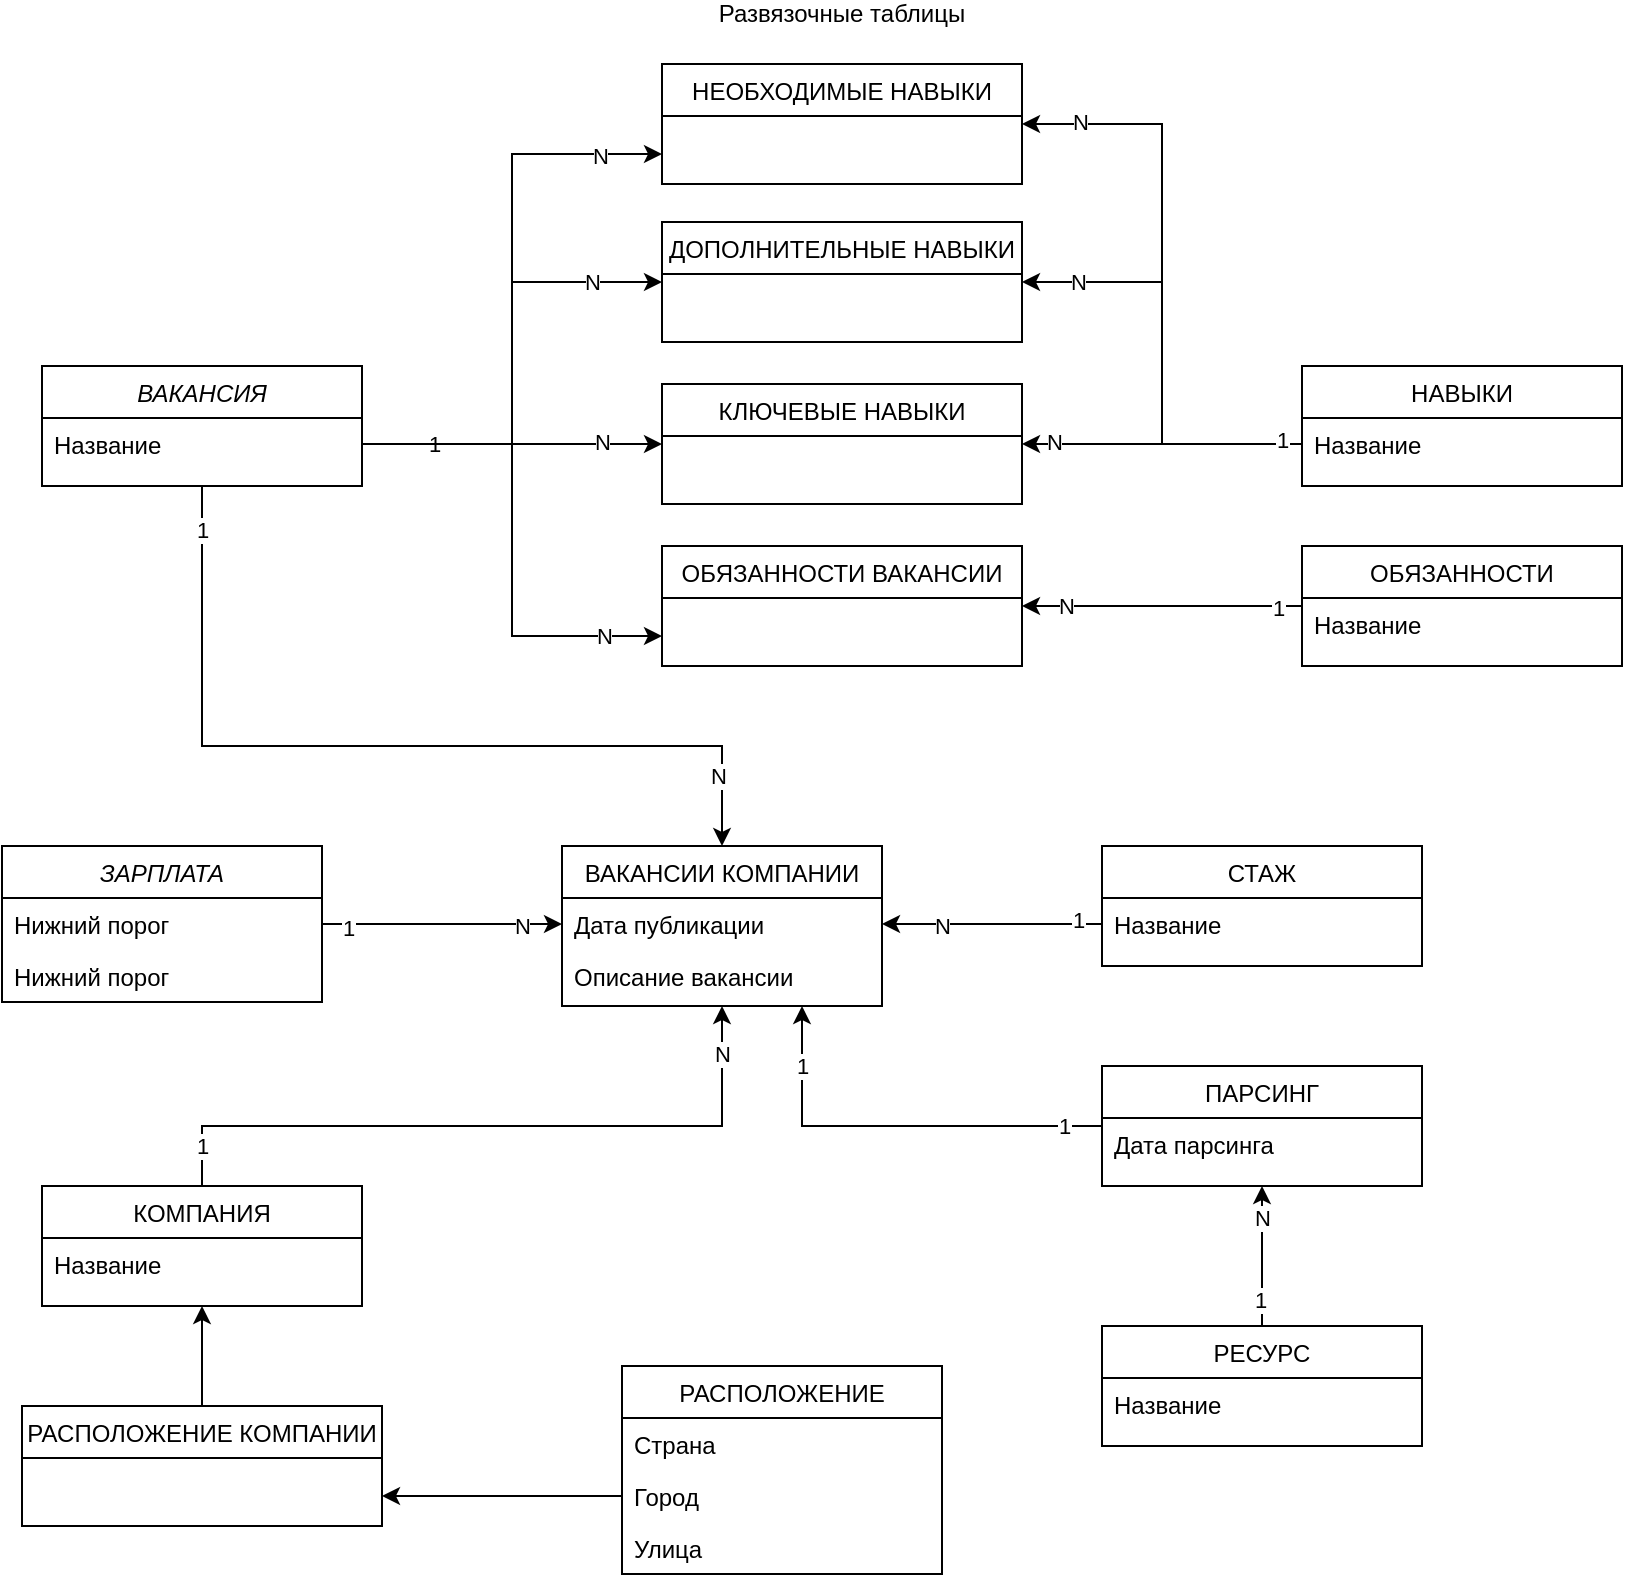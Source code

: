 <mxfile version="13.9.9" type="device"><diagram id="C5RBs43oDa-KdzZeNtuy" name="Page-1"><mxGraphModel dx="1326" dy="1967" grid="1" gridSize="10" guides="1" tooltips="1" connect="1" arrows="1" fold="1" page="1" pageScale="1" pageWidth="827" pageHeight="1169" math="0" shadow="0"><root><mxCell id="WIyWlLk6GJQsqaUBKTNV-0"/><mxCell id="WIyWlLk6GJQsqaUBKTNV-1" parent="WIyWlLk6GJQsqaUBKTNV-0"/><mxCell id="1exLnUu9KMuzLA41nTvj-34" style="edgeStyle=orthogonalEdgeStyle;rounded=0;orthogonalLoop=1;jettySize=auto;html=1;exitX=0.5;exitY=1;exitDx=0;exitDy=0;entryX=0.5;entryY=0;entryDx=0;entryDy=0;" parent="WIyWlLk6GJQsqaUBKTNV-1" source="zkfFHV4jXpPFQw0GAbJ--0" target="1exLnUu9KMuzLA41nTvj-26" edge="1"><mxGeometry relative="1" as="geometry"><Array as="points"><mxPoint x="180" y="310"/><mxPoint x="440" y="310"/></Array></mxGeometry></mxCell><mxCell id="1exLnUu9KMuzLA41nTvj-35" value="1" style="edgeLabel;html=1;align=center;verticalAlign=middle;resizable=0;points=[];" parent="1exLnUu9KMuzLA41nTvj-34" vertex="1" connectable="0"><mxGeometry x="-0.9" relative="1" as="geometry"><mxPoint as="offset"/></mxGeometry></mxCell><mxCell id="1exLnUu9KMuzLA41nTvj-36" value="N" style="edgeLabel;html=1;align=center;verticalAlign=middle;resizable=0;points=[];" parent="1exLnUu9KMuzLA41nTvj-34" vertex="1" connectable="0"><mxGeometry x="0.841" y="-2" relative="1" as="geometry"><mxPoint as="offset"/></mxGeometry></mxCell><mxCell id="zkfFHV4jXpPFQw0GAbJ--0" value="ВАКАНСИЯ" style="swimlane;fontStyle=2;align=center;verticalAlign=top;childLayout=stackLayout;horizontal=1;startSize=26;horizontalStack=0;resizeParent=1;resizeLast=0;collapsible=1;marginBottom=0;rounded=0;shadow=0;strokeWidth=1;" parent="WIyWlLk6GJQsqaUBKTNV-1" vertex="1"><mxGeometry x="100" y="120" width="160" height="60" as="geometry"><mxRectangle x="230" y="140" width="160" height="26" as="alternateBounds"/></mxGeometry></mxCell><mxCell id="zkfFHV4jXpPFQw0GAbJ--1" value="Название" style="text;align=left;verticalAlign=top;spacingLeft=4;spacingRight=4;overflow=hidden;rotatable=0;points=[[0,0.5],[1,0.5]];portConstraint=eastwest;" parent="zkfFHV4jXpPFQw0GAbJ--0" vertex="1"><mxGeometry y="26" width="160" height="26" as="geometry"/></mxCell><mxCell id="1exLnUu9KMuzLA41nTvj-31" style="edgeStyle=orthogonalEdgeStyle;rounded=0;orthogonalLoop=1;jettySize=auto;html=1;exitX=0.5;exitY=0;exitDx=0;exitDy=0;entryX=0.5;entryY=1;entryDx=0;entryDy=0;" parent="WIyWlLk6GJQsqaUBKTNV-1" source="zkfFHV4jXpPFQw0GAbJ--6" target="1exLnUu9KMuzLA41nTvj-26" edge="1"><mxGeometry relative="1" as="geometry"><Array as="points"><mxPoint x="180" y="500"/><mxPoint x="440" y="500"/></Array></mxGeometry></mxCell><mxCell id="1exLnUu9KMuzLA41nTvj-32" value="1" style="edgeLabel;html=1;align=center;verticalAlign=middle;resizable=0;points=[];" parent="1exLnUu9KMuzLA41nTvj-31" vertex="1" connectable="0"><mxGeometry x="-0.931" relative="1" as="geometry"><mxPoint y="-8" as="offset"/></mxGeometry></mxCell><mxCell id="1exLnUu9KMuzLA41nTvj-33" value="N" style="edgeLabel;html=1;align=center;verticalAlign=middle;resizable=0;points=[];" parent="1exLnUu9KMuzLA41nTvj-31" vertex="1" connectable="0"><mxGeometry x="0.787" relative="1" as="geometry"><mxPoint y="-14" as="offset"/></mxGeometry></mxCell><mxCell id="zkfFHV4jXpPFQw0GAbJ--6" value="КОМПАНИЯ" style="swimlane;fontStyle=0;align=center;verticalAlign=top;childLayout=stackLayout;horizontal=1;startSize=26;horizontalStack=0;resizeParent=1;resizeLast=0;collapsible=1;marginBottom=0;rounded=0;shadow=0;strokeWidth=1;" parent="WIyWlLk6GJQsqaUBKTNV-1" vertex="1"><mxGeometry x="100" y="530" width="160" height="60" as="geometry"><mxRectangle x="130" y="380" width="160" height="26" as="alternateBounds"/></mxGeometry></mxCell><mxCell id="zkfFHV4jXpPFQw0GAbJ--7" value="Название" style="text;align=left;verticalAlign=top;spacingLeft=4;spacingRight=4;overflow=hidden;rotatable=0;points=[[0,0.5],[1,0.5]];portConstraint=eastwest;" parent="zkfFHV4jXpPFQw0GAbJ--6" vertex="1"><mxGeometry y="26" width="160" height="26" as="geometry"/></mxCell><mxCell id="zkfFHV4jXpPFQw0GAbJ--13" value="РАСПОЛОЖЕНИЕ" style="swimlane;fontStyle=0;align=center;verticalAlign=top;childLayout=stackLayout;horizontal=1;startSize=26;horizontalStack=0;resizeParent=1;resizeLast=0;collapsible=1;marginBottom=0;rounded=0;shadow=0;strokeWidth=1;" parent="WIyWlLk6GJQsqaUBKTNV-1" vertex="1"><mxGeometry x="390" y="620" width="160" height="104" as="geometry"><mxRectangle x="340" y="380" width="170" height="26" as="alternateBounds"/></mxGeometry></mxCell><mxCell id="zkfFHV4jXpPFQw0GAbJ--14" value="Страна" style="text;align=left;verticalAlign=top;spacingLeft=4;spacingRight=4;overflow=hidden;rotatable=0;points=[[0,0.5],[1,0.5]];portConstraint=eastwest;" parent="zkfFHV4jXpPFQw0GAbJ--13" vertex="1"><mxGeometry y="26" width="160" height="26" as="geometry"/></mxCell><mxCell id="1exLnUu9KMuzLA41nTvj-11" value="Город" style="text;align=left;verticalAlign=top;spacingLeft=4;spacingRight=4;overflow=hidden;rotatable=0;points=[[0,0.5],[1,0.5]];portConstraint=eastwest;" parent="zkfFHV4jXpPFQw0GAbJ--13" vertex="1"><mxGeometry y="52" width="160" height="26" as="geometry"/></mxCell><mxCell id="1exLnUu9KMuzLA41nTvj-12" value="Улица" style="text;align=left;verticalAlign=top;spacingLeft=4;spacingRight=4;overflow=hidden;rotatable=0;points=[[0,0.5],[1,0.5]];portConstraint=eastwest;" parent="zkfFHV4jXpPFQw0GAbJ--13" vertex="1"><mxGeometry y="78" width="160" height="26" as="geometry"/></mxCell><mxCell id="zkfFHV4jXpPFQw0GAbJ--17" value="НАВЫКИ" style="swimlane;fontStyle=0;align=center;verticalAlign=top;childLayout=stackLayout;horizontal=1;startSize=26;horizontalStack=0;resizeParent=1;resizeLast=0;collapsible=1;marginBottom=0;rounded=0;shadow=0;strokeWidth=1;" parent="WIyWlLk6GJQsqaUBKTNV-1" vertex="1"><mxGeometry x="730" y="120" width="160" height="60" as="geometry"><mxRectangle x="550" y="140" width="160" height="26" as="alternateBounds"/></mxGeometry></mxCell><mxCell id="zkfFHV4jXpPFQw0GAbJ--18" value="Название" style="text;align=left;verticalAlign=top;spacingLeft=4;spacingRight=4;overflow=hidden;rotatable=0;points=[[0,0.5],[1,0.5]];portConstraint=eastwest;" parent="zkfFHV4jXpPFQw0GAbJ--17" vertex="1"><mxGeometry y="26" width="160" height="26" as="geometry"/></mxCell><mxCell id="1exLnUu9KMuzLA41nTvj-0" value="НЕОБХОДИМЫЕ НАВЫКИ" style="swimlane;fontStyle=0;align=center;verticalAlign=top;childLayout=stackLayout;horizontal=1;startSize=26;horizontalStack=0;resizeParent=1;resizeLast=0;collapsible=1;marginBottom=0;rounded=0;shadow=0;strokeWidth=1;" parent="WIyWlLk6GJQsqaUBKTNV-1" vertex="1"><mxGeometry x="410" y="-31" width="180" height="60" as="geometry"><mxRectangle x="550" y="140" width="160" height="26" as="alternateBounds"/></mxGeometry></mxCell><mxCell id="1exLnUu9KMuzLA41nTvj-2" value="ДОПОЛНИТЕЛЬНЫЕ НАВЫКИ" style="swimlane;fontStyle=0;align=center;verticalAlign=top;childLayout=stackLayout;horizontal=1;startSize=26;horizontalStack=0;resizeParent=1;resizeLast=0;collapsible=1;marginBottom=0;rounded=0;shadow=0;strokeWidth=1;" parent="WIyWlLk6GJQsqaUBKTNV-1" vertex="1"><mxGeometry x="410" y="48" width="180" height="60" as="geometry"><mxRectangle x="550" y="140" width="160" height="26" as="alternateBounds"/></mxGeometry></mxCell><mxCell id="1exLnUu9KMuzLA41nTvj-3" value="КЛЮЧЕВЫЕ НАВЫКИ" style="swimlane;fontStyle=0;align=center;verticalAlign=top;childLayout=stackLayout;horizontal=1;startSize=26;horizontalStack=0;resizeParent=1;resizeLast=0;collapsible=1;marginBottom=0;rounded=0;shadow=0;strokeWidth=1;" parent="WIyWlLk6GJQsqaUBKTNV-1" vertex="1"><mxGeometry x="410" y="129" width="180" height="60" as="geometry"><mxRectangle x="550" y="140" width="160" height="26" as="alternateBounds"/></mxGeometry></mxCell><mxCell id="1exLnUu9KMuzLA41nTvj-4" style="edgeStyle=orthogonalEdgeStyle;rounded=0;orthogonalLoop=1;jettySize=auto;html=1;exitX=1;exitY=0.5;exitDx=0;exitDy=0;entryX=0;entryY=0.75;entryDx=0;entryDy=0;" parent="WIyWlLk6GJQsqaUBKTNV-1" source="zkfFHV4jXpPFQw0GAbJ--1" target="1exLnUu9KMuzLA41nTvj-0" edge="1"><mxGeometry relative="1" as="geometry"/></mxCell><mxCell id="1exLnUu9KMuzLA41nTvj-16" value="N" style="edgeLabel;html=1;align=center;verticalAlign=middle;resizable=0;points=[];" parent="1exLnUu9KMuzLA41nTvj-4" vertex="1" connectable="0"><mxGeometry x="0.785" y="-1" relative="1" as="geometry"><mxPoint as="offset"/></mxGeometry></mxCell><mxCell id="1exLnUu9KMuzLA41nTvj-5" style="edgeStyle=orthogonalEdgeStyle;rounded=0;orthogonalLoop=1;jettySize=auto;html=1;exitX=1;exitY=0.5;exitDx=0;exitDy=0;entryX=0;entryY=0.5;entryDx=0;entryDy=0;" parent="WIyWlLk6GJQsqaUBKTNV-1" source="zkfFHV4jXpPFQw0GAbJ--1" target="1exLnUu9KMuzLA41nTvj-2" edge="1"><mxGeometry relative="1" as="geometry"/></mxCell><mxCell id="1exLnUu9KMuzLA41nTvj-17" value="N" style="edgeLabel;html=1;align=center;verticalAlign=middle;resizable=0;points=[];" parent="1exLnUu9KMuzLA41nTvj-5" vertex="1" connectable="0"><mxGeometry x="0.693" relative="1" as="geometry"><mxPoint as="offset"/></mxGeometry></mxCell><mxCell id="1exLnUu9KMuzLA41nTvj-6" style="edgeStyle=orthogonalEdgeStyle;rounded=0;orthogonalLoop=1;jettySize=auto;html=1;exitX=1;exitY=0.5;exitDx=0;exitDy=0;entryX=0;entryY=0.5;entryDx=0;entryDy=0;" parent="WIyWlLk6GJQsqaUBKTNV-1" source="zkfFHV4jXpPFQw0GAbJ--1" target="1exLnUu9KMuzLA41nTvj-3" edge="1"><mxGeometry relative="1" as="geometry"/></mxCell><mxCell id="1exLnUu9KMuzLA41nTvj-15" value="1" style="edgeLabel;html=1;align=center;verticalAlign=middle;resizable=0;points=[];" parent="1exLnUu9KMuzLA41nTvj-6" vertex="1" connectable="0"><mxGeometry x="-0.524" relative="1" as="geometry"><mxPoint as="offset"/></mxGeometry></mxCell><mxCell id="1exLnUu9KMuzLA41nTvj-18" value="N" style="edgeLabel;html=1;align=center;verticalAlign=middle;resizable=0;points=[];" parent="1exLnUu9KMuzLA41nTvj-6" vertex="1" connectable="0"><mxGeometry x="0.783" y="1" relative="1" as="geometry"><mxPoint x="-13.71" as="offset"/></mxGeometry></mxCell><mxCell id="1exLnUu9KMuzLA41nTvj-7" style="edgeStyle=orthogonalEdgeStyle;rounded=0;orthogonalLoop=1;jettySize=auto;html=1;exitX=0;exitY=0.5;exitDx=0;exitDy=0;entryX=1;entryY=0.5;entryDx=0;entryDy=0;" parent="WIyWlLk6GJQsqaUBKTNV-1" source="zkfFHV4jXpPFQw0GAbJ--18" target="1exLnUu9KMuzLA41nTvj-0" edge="1"><mxGeometry relative="1" as="geometry"/></mxCell><mxCell id="1exLnUu9KMuzLA41nTvj-20" value="N" style="edgeLabel;html=1;align=center;verticalAlign=middle;resizable=0;points=[];" parent="1exLnUu9KMuzLA41nTvj-7" vertex="1" connectable="0"><mxGeometry x="0.808" y="-1" relative="1" as="geometry"><mxPoint as="offset"/></mxGeometry></mxCell><mxCell id="1exLnUu9KMuzLA41nTvj-8" style="edgeStyle=orthogonalEdgeStyle;rounded=0;orthogonalLoop=1;jettySize=auto;html=1;exitX=0;exitY=0.5;exitDx=0;exitDy=0;entryX=1;entryY=0.5;entryDx=0;entryDy=0;" parent="WIyWlLk6GJQsqaUBKTNV-1" source="zkfFHV4jXpPFQw0GAbJ--18" target="1exLnUu9KMuzLA41nTvj-2" edge="1"><mxGeometry relative="1" as="geometry"/></mxCell><mxCell id="1exLnUu9KMuzLA41nTvj-21" value="N" style="edgeLabel;html=1;align=center;verticalAlign=middle;resizable=0;points=[];" parent="1exLnUu9KMuzLA41nTvj-8" vertex="1" connectable="0"><mxGeometry x="0.8" y="1" relative="1" as="geometry"><mxPoint x="6" y="-1" as="offset"/></mxGeometry></mxCell><mxCell id="1exLnUu9KMuzLA41nTvj-9" style="edgeStyle=orthogonalEdgeStyle;rounded=0;orthogonalLoop=1;jettySize=auto;html=1;exitX=0;exitY=0.5;exitDx=0;exitDy=0;entryX=1;entryY=0.5;entryDx=0;entryDy=0;" parent="WIyWlLk6GJQsqaUBKTNV-1" source="zkfFHV4jXpPFQw0GAbJ--18" target="1exLnUu9KMuzLA41nTvj-3" edge="1"><mxGeometry relative="1" as="geometry"/></mxCell><mxCell id="1exLnUu9KMuzLA41nTvj-19" value="1" style="edgeLabel;html=1;align=center;verticalAlign=middle;resizable=0;points=[];" parent="1exLnUu9KMuzLA41nTvj-9" vertex="1" connectable="0"><mxGeometry x="-0.855" y="-2" relative="1" as="geometry"><mxPoint as="offset"/></mxGeometry></mxCell><mxCell id="1exLnUu9KMuzLA41nTvj-22" value="N" style="edgeLabel;html=1;align=center;verticalAlign=middle;resizable=0;points=[];" parent="1exLnUu9KMuzLA41nTvj-9" vertex="1" connectable="0"><mxGeometry x="0.774" y="-1" relative="1" as="geometry"><mxPoint as="offset"/></mxGeometry></mxCell><mxCell id="1exLnUu9KMuzLA41nTvj-10" value="Развязочные таблицы" style="text;html=1;strokeColor=none;fillColor=none;align=center;verticalAlign=middle;whiteSpace=wrap;rounded=0;" parent="WIyWlLk6GJQsqaUBKTNV-1" vertex="1"><mxGeometry x="410" y="-61" width="180" height="10" as="geometry"/></mxCell><mxCell id="1exLnUu9KMuzLA41nTvj-26" value="ВАКАНСИИ КОМПАНИИ" style="swimlane;fontStyle=0;align=center;verticalAlign=top;childLayout=stackLayout;horizontal=1;startSize=26;horizontalStack=0;resizeParent=1;resizeLast=0;collapsible=1;marginBottom=0;rounded=0;shadow=0;strokeWidth=1;" parent="WIyWlLk6GJQsqaUBKTNV-1" vertex="1"><mxGeometry x="360" y="360" width="160" height="80" as="geometry"><mxRectangle x="340" y="380" width="170" height="26" as="alternateBounds"/></mxGeometry></mxCell><mxCell id="1exLnUu9KMuzLA41nTvj-29" value="Дата публикации" style="text;align=left;verticalAlign=top;spacingLeft=4;spacingRight=4;overflow=hidden;rotatable=0;points=[[0,0.5],[1,0.5]];portConstraint=eastwest;" parent="1exLnUu9KMuzLA41nTvj-26" vertex="1"><mxGeometry y="26" width="160" height="26" as="geometry"/></mxCell><mxCell id="1exLnUu9KMuzLA41nTvj-30" value="Описание вакансии" style="text;align=left;verticalAlign=top;spacingLeft=4;spacingRight=4;overflow=hidden;rotatable=0;points=[[0,0.5],[1,0.5]];portConstraint=eastwest;" parent="1exLnUu9KMuzLA41nTvj-26" vertex="1"><mxGeometry y="52" width="160" height="26" as="geometry"/></mxCell><mxCell id="1exLnUu9KMuzLA41nTvj-37" value="ЗАРПЛАТА" style="swimlane;fontStyle=2;align=center;verticalAlign=top;childLayout=stackLayout;horizontal=1;startSize=26;horizontalStack=0;resizeParent=1;resizeLast=0;collapsible=1;marginBottom=0;rounded=0;shadow=0;strokeWidth=1;" parent="WIyWlLk6GJQsqaUBKTNV-1" vertex="1"><mxGeometry x="80" y="360" width="160" height="78" as="geometry"><mxRectangle x="230" y="140" width="160" height="26" as="alternateBounds"/></mxGeometry></mxCell><mxCell id="1exLnUu9KMuzLA41nTvj-38" value="Нижний порог" style="text;align=left;verticalAlign=top;spacingLeft=4;spacingRight=4;overflow=hidden;rotatable=0;points=[[0,0.5],[1,0.5]];portConstraint=eastwest;" parent="1exLnUu9KMuzLA41nTvj-37" vertex="1"><mxGeometry y="26" width="160" height="26" as="geometry"/></mxCell><mxCell id="1exLnUu9KMuzLA41nTvj-39" value="Нижний порог" style="text;align=left;verticalAlign=top;spacingLeft=4;spacingRight=4;overflow=hidden;rotatable=0;points=[[0,0.5],[1,0.5]];portConstraint=eastwest;" parent="1exLnUu9KMuzLA41nTvj-37" vertex="1"><mxGeometry y="52" width="160" height="26" as="geometry"/></mxCell><mxCell id="1exLnUu9KMuzLA41nTvj-42" style="edgeStyle=orthogonalEdgeStyle;rounded=0;orthogonalLoop=1;jettySize=auto;html=1;exitX=1;exitY=0.5;exitDx=0;exitDy=0;entryX=0;entryY=0.5;entryDx=0;entryDy=0;" parent="WIyWlLk6GJQsqaUBKTNV-1" source="1exLnUu9KMuzLA41nTvj-38" target="1exLnUu9KMuzLA41nTvj-29" edge="1"><mxGeometry relative="1" as="geometry"/></mxCell><mxCell id="1exLnUu9KMuzLA41nTvj-43" value="1" style="edgeLabel;html=1;align=center;verticalAlign=middle;resizable=0;points=[];" parent="1exLnUu9KMuzLA41nTvj-42" vertex="1" connectable="0"><mxGeometry x="-0.783" y="-2" relative="1" as="geometry"><mxPoint as="offset"/></mxGeometry></mxCell><mxCell id="1exLnUu9KMuzLA41nTvj-44" value="N" style="edgeLabel;html=1;align=center;verticalAlign=middle;resizable=0;points=[];" parent="1exLnUu9KMuzLA41nTvj-42" vertex="1" connectable="0"><mxGeometry x="0.75" y="-1" relative="1" as="geometry"><mxPoint x="-5" as="offset"/></mxGeometry></mxCell><mxCell id="1exLnUu9KMuzLA41nTvj-45" value="СТАЖ" style="swimlane;fontStyle=0;align=center;verticalAlign=top;childLayout=stackLayout;horizontal=1;startSize=26;horizontalStack=0;resizeParent=1;resizeLast=0;collapsible=1;marginBottom=0;rounded=0;shadow=0;strokeWidth=1;" parent="WIyWlLk6GJQsqaUBKTNV-1" vertex="1"><mxGeometry x="630" y="360" width="160" height="60" as="geometry"><mxRectangle x="130" y="380" width="160" height="26" as="alternateBounds"/></mxGeometry></mxCell><mxCell id="1exLnUu9KMuzLA41nTvj-46" value="Название" style="text;align=left;verticalAlign=top;spacingLeft=4;spacingRight=4;overflow=hidden;rotatable=0;points=[[0,0.5],[1,0.5]];portConstraint=eastwest;" parent="1exLnUu9KMuzLA41nTvj-45" vertex="1"><mxGeometry y="26" width="160" height="26" as="geometry"/></mxCell><mxCell id="1exLnUu9KMuzLA41nTvj-47" style="edgeStyle=orthogonalEdgeStyle;rounded=0;orthogonalLoop=1;jettySize=auto;html=1;exitX=0;exitY=0.5;exitDx=0;exitDy=0;entryX=1;entryY=0.5;entryDx=0;entryDy=0;" parent="WIyWlLk6GJQsqaUBKTNV-1" source="1exLnUu9KMuzLA41nTvj-46" target="1exLnUu9KMuzLA41nTvj-29" edge="1"><mxGeometry relative="1" as="geometry"><Array as="points"><mxPoint x="540" y="399"/><mxPoint x="540" y="399"/></Array></mxGeometry></mxCell><mxCell id="1exLnUu9KMuzLA41nTvj-48" value="1" style="edgeLabel;html=1;align=center;verticalAlign=middle;resizable=0;points=[];" parent="1exLnUu9KMuzLA41nTvj-47" vertex="1" connectable="0"><mxGeometry x="-0.782" y="-2" relative="1" as="geometry"><mxPoint as="offset"/></mxGeometry></mxCell><mxCell id="1exLnUu9KMuzLA41nTvj-49" value="N" style="edgeLabel;html=1;align=center;verticalAlign=middle;resizable=0;points=[];" parent="1exLnUu9KMuzLA41nTvj-47" vertex="1" connectable="0"><mxGeometry x="0.727" y="1" relative="1" as="geometry"><mxPoint x="15" as="offset"/></mxGeometry></mxCell><mxCell id="1exLnUu9KMuzLA41nTvj-52" style="edgeStyle=orthogonalEdgeStyle;rounded=0;orthogonalLoop=1;jettySize=auto;html=1;entryX=0.75;entryY=1;entryDx=0;entryDy=0;" parent="WIyWlLk6GJQsqaUBKTNV-1" source="1exLnUu9KMuzLA41nTvj-50" target="1exLnUu9KMuzLA41nTvj-26" edge="1"><mxGeometry relative="1" as="geometry"><Array as="points"><mxPoint x="480" y="500"/></Array></mxGeometry></mxCell><mxCell id="1exLnUu9KMuzLA41nTvj-53" value="1" style="edgeLabel;html=1;align=center;verticalAlign=middle;resizable=0;points=[];" parent="1exLnUu9KMuzLA41nTvj-52" vertex="1" connectable="0"><mxGeometry x="-0.819" relative="1" as="geometry"><mxPoint as="offset"/></mxGeometry></mxCell><mxCell id="1exLnUu9KMuzLA41nTvj-54" value="1" style="edgeLabel;html=1;align=center;verticalAlign=middle;resizable=0;points=[];" parent="1exLnUu9KMuzLA41nTvj-52" vertex="1" connectable="0"><mxGeometry x="0.581" y="3" relative="1" as="geometry"><mxPoint x="3" y="-14" as="offset"/></mxGeometry></mxCell><mxCell id="1exLnUu9KMuzLA41nTvj-50" value="ПАРСИНГ" style="swimlane;fontStyle=0;align=center;verticalAlign=top;childLayout=stackLayout;horizontal=1;startSize=26;horizontalStack=0;resizeParent=1;resizeLast=0;collapsible=1;marginBottom=0;rounded=0;shadow=0;strokeWidth=1;" parent="WIyWlLk6GJQsqaUBKTNV-1" vertex="1"><mxGeometry x="630" y="470" width="160" height="60" as="geometry"><mxRectangle x="130" y="380" width="160" height="26" as="alternateBounds"/></mxGeometry></mxCell><mxCell id="1exLnUu9KMuzLA41nTvj-51" value="Дата парсинга" style="text;align=left;verticalAlign=top;spacingLeft=4;spacingRight=4;overflow=hidden;rotatable=0;points=[[0,0.5],[1,0.5]];portConstraint=eastwest;" parent="1exLnUu9KMuzLA41nTvj-50" vertex="1"><mxGeometry y="26" width="160" height="26" as="geometry"/></mxCell><mxCell id="1exLnUu9KMuzLA41nTvj-57" style="edgeStyle=orthogonalEdgeStyle;rounded=0;orthogonalLoop=1;jettySize=auto;html=1;entryX=0.5;entryY=1;entryDx=0;entryDy=0;" parent="WIyWlLk6GJQsqaUBKTNV-1" source="1exLnUu9KMuzLA41nTvj-55" target="1exLnUu9KMuzLA41nTvj-50" edge="1"><mxGeometry relative="1" as="geometry"><Array as="points"><mxPoint x="710" y="580"/><mxPoint x="710" y="580"/></Array></mxGeometry></mxCell><mxCell id="1exLnUu9KMuzLA41nTvj-59" value="N" style="edgeLabel;html=1;align=center;verticalAlign=middle;resizable=0;points=[];" parent="1exLnUu9KMuzLA41nTvj-57" vertex="1" connectable="0"><mxGeometry x="0.823" relative="1" as="geometry"><mxPoint y="9.81" as="offset"/></mxGeometry></mxCell><mxCell id="1exLnUu9KMuzLA41nTvj-62" value="1" style="edgeLabel;html=1;align=center;verticalAlign=middle;resizable=0;points=[];" parent="1exLnUu9KMuzLA41nTvj-57" vertex="1" connectable="0"><mxGeometry x="-0.742" relative="1" as="geometry"><mxPoint x="-1" y="-4" as="offset"/></mxGeometry></mxCell><mxCell id="1exLnUu9KMuzLA41nTvj-55" value="РЕСУРС" style="swimlane;fontStyle=0;align=center;verticalAlign=top;childLayout=stackLayout;horizontal=1;startSize=26;horizontalStack=0;resizeParent=1;resizeLast=0;collapsible=1;marginBottom=0;rounded=0;shadow=0;strokeWidth=1;" parent="WIyWlLk6GJQsqaUBKTNV-1" vertex="1"><mxGeometry x="630" y="600" width="160" height="60" as="geometry"><mxRectangle x="130" y="380" width="160" height="26" as="alternateBounds"/></mxGeometry></mxCell><mxCell id="1exLnUu9KMuzLA41nTvj-56" value="Название" style="text;align=left;verticalAlign=top;spacingLeft=4;spacingRight=4;overflow=hidden;rotatable=0;points=[[0,0.5],[1,0.5]];portConstraint=eastwest;" parent="1exLnUu9KMuzLA41nTvj-55" vertex="1"><mxGeometry y="26" width="160" height="26" as="geometry"/></mxCell><mxCell id="1exLnUu9KMuzLA41nTvj-68" style="edgeStyle=orthogonalEdgeStyle;rounded=0;orthogonalLoop=1;jettySize=auto;html=1;entryX=1;entryY=0.5;entryDx=0;entryDy=0;" parent="WIyWlLk6GJQsqaUBKTNV-1" source="1exLnUu9KMuzLA41nTvj-63" target="1exLnUu9KMuzLA41nTvj-65" edge="1"><mxGeometry relative="1" as="geometry"><Array as="points"><mxPoint x="610" y="240"/><mxPoint x="610" y="240"/></Array></mxGeometry></mxCell><mxCell id="1exLnUu9KMuzLA41nTvj-69" value="1" style="edgeLabel;html=1;align=center;verticalAlign=middle;resizable=0;points=[];" parent="1exLnUu9KMuzLA41nTvj-68" vertex="1" connectable="0"><mxGeometry x="-0.82" y="1" relative="1" as="geometry"><mxPoint as="offset"/></mxGeometry></mxCell><mxCell id="1exLnUu9KMuzLA41nTvj-70" value="N" style="edgeLabel;html=1;align=center;verticalAlign=middle;resizable=0;points=[];" parent="1exLnUu9KMuzLA41nTvj-68" vertex="1" connectable="0"><mxGeometry x="0.692" y="4" relative="1" as="geometry"><mxPoint y="-4" as="offset"/></mxGeometry></mxCell><mxCell id="1exLnUu9KMuzLA41nTvj-63" value="ОБЯЗАННОСТИ" style="swimlane;fontStyle=0;align=center;verticalAlign=top;childLayout=stackLayout;horizontal=1;startSize=26;horizontalStack=0;resizeParent=1;resizeLast=0;collapsible=1;marginBottom=0;rounded=0;shadow=0;strokeWidth=1;" parent="WIyWlLk6GJQsqaUBKTNV-1" vertex="1"><mxGeometry x="730" y="210" width="160" height="60" as="geometry"><mxRectangle x="550" y="140" width="160" height="26" as="alternateBounds"/></mxGeometry></mxCell><mxCell id="1exLnUu9KMuzLA41nTvj-64" value="Название" style="text;align=left;verticalAlign=top;spacingLeft=4;spacingRight=4;overflow=hidden;rotatable=0;points=[[0,0.5],[1,0.5]];portConstraint=eastwest;" parent="1exLnUu9KMuzLA41nTvj-63" vertex="1"><mxGeometry y="26" width="160" height="26" as="geometry"/></mxCell><mxCell id="1exLnUu9KMuzLA41nTvj-65" value="ОБЯЗАННОСТИ ВАКАНСИИ" style="swimlane;fontStyle=0;align=center;verticalAlign=top;childLayout=stackLayout;horizontal=1;startSize=26;horizontalStack=0;resizeParent=1;resizeLast=0;collapsible=1;marginBottom=0;rounded=0;shadow=0;strokeWidth=1;" parent="WIyWlLk6GJQsqaUBKTNV-1" vertex="1"><mxGeometry x="410" y="210" width="180" height="60" as="geometry"><mxRectangle x="550" y="140" width="160" height="26" as="alternateBounds"/></mxGeometry></mxCell><mxCell id="1exLnUu9KMuzLA41nTvj-66" style="edgeStyle=orthogonalEdgeStyle;rounded=0;orthogonalLoop=1;jettySize=auto;html=1;exitX=1;exitY=0.5;exitDx=0;exitDy=0;entryX=0;entryY=0.75;entryDx=0;entryDy=0;" parent="WIyWlLk6GJQsqaUBKTNV-1" source="zkfFHV4jXpPFQw0GAbJ--1" target="1exLnUu9KMuzLA41nTvj-65" edge="1"><mxGeometry relative="1" as="geometry"/></mxCell><mxCell id="1exLnUu9KMuzLA41nTvj-71" value="N" style="edgeLabel;html=1;align=center;verticalAlign=middle;resizable=0;points=[];" parent="1exLnUu9KMuzLA41nTvj-66" vertex="1" connectable="0"><mxGeometry x="0.76" relative="1" as="geometry"><mxPoint as="offset"/></mxGeometry></mxCell><mxCell id="_iatyPdREnl92mfXsxhM-2" style="edgeStyle=orthogonalEdgeStyle;rounded=0;orthogonalLoop=1;jettySize=auto;html=1;exitX=0.5;exitY=0;exitDx=0;exitDy=0;entryX=0.5;entryY=1;entryDx=0;entryDy=0;" edge="1" parent="WIyWlLk6GJQsqaUBKTNV-1" source="_iatyPdREnl92mfXsxhM-0" target="zkfFHV4jXpPFQw0GAbJ--6"><mxGeometry relative="1" as="geometry"/></mxCell><mxCell id="_iatyPdREnl92mfXsxhM-0" value="РАСПОЛОЖЕНИЕ КОМПАНИИ" style="swimlane;fontStyle=0;align=center;verticalAlign=top;childLayout=stackLayout;horizontal=1;startSize=26;horizontalStack=0;resizeParent=1;resizeLast=0;collapsible=1;marginBottom=0;rounded=0;shadow=0;strokeWidth=1;" vertex="1" parent="WIyWlLk6GJQsqaUBKTNV-1"><mxGeometry x="90" y="640" width="180" height="60" as="geometry"><mxRectangle x="130" y="380" width="160" height="26" as="alternateBounds"/></mxGeometry></mxCell><mxCell id="_iatyPdREnl92mfXsxhM-4" style="edgeStyle=orthogonalEdgeStyle;rounded=0;orthogonalLoop=1;jettySize=auto;html=1;entryX=1;entryY=0.75;entryDx=0;entryDy=0;" edge="1" parent="WIyWlLk6GJQsqaUBKTNV-1" source="1exLnUu9KMuzLA41nTvj-11" target="_iatyPdREnl92mfXsxhM-0"><mxGeometry relative="1" as="geometry"/></mxCell></root></mxGraphModel></diagram></mxfile>